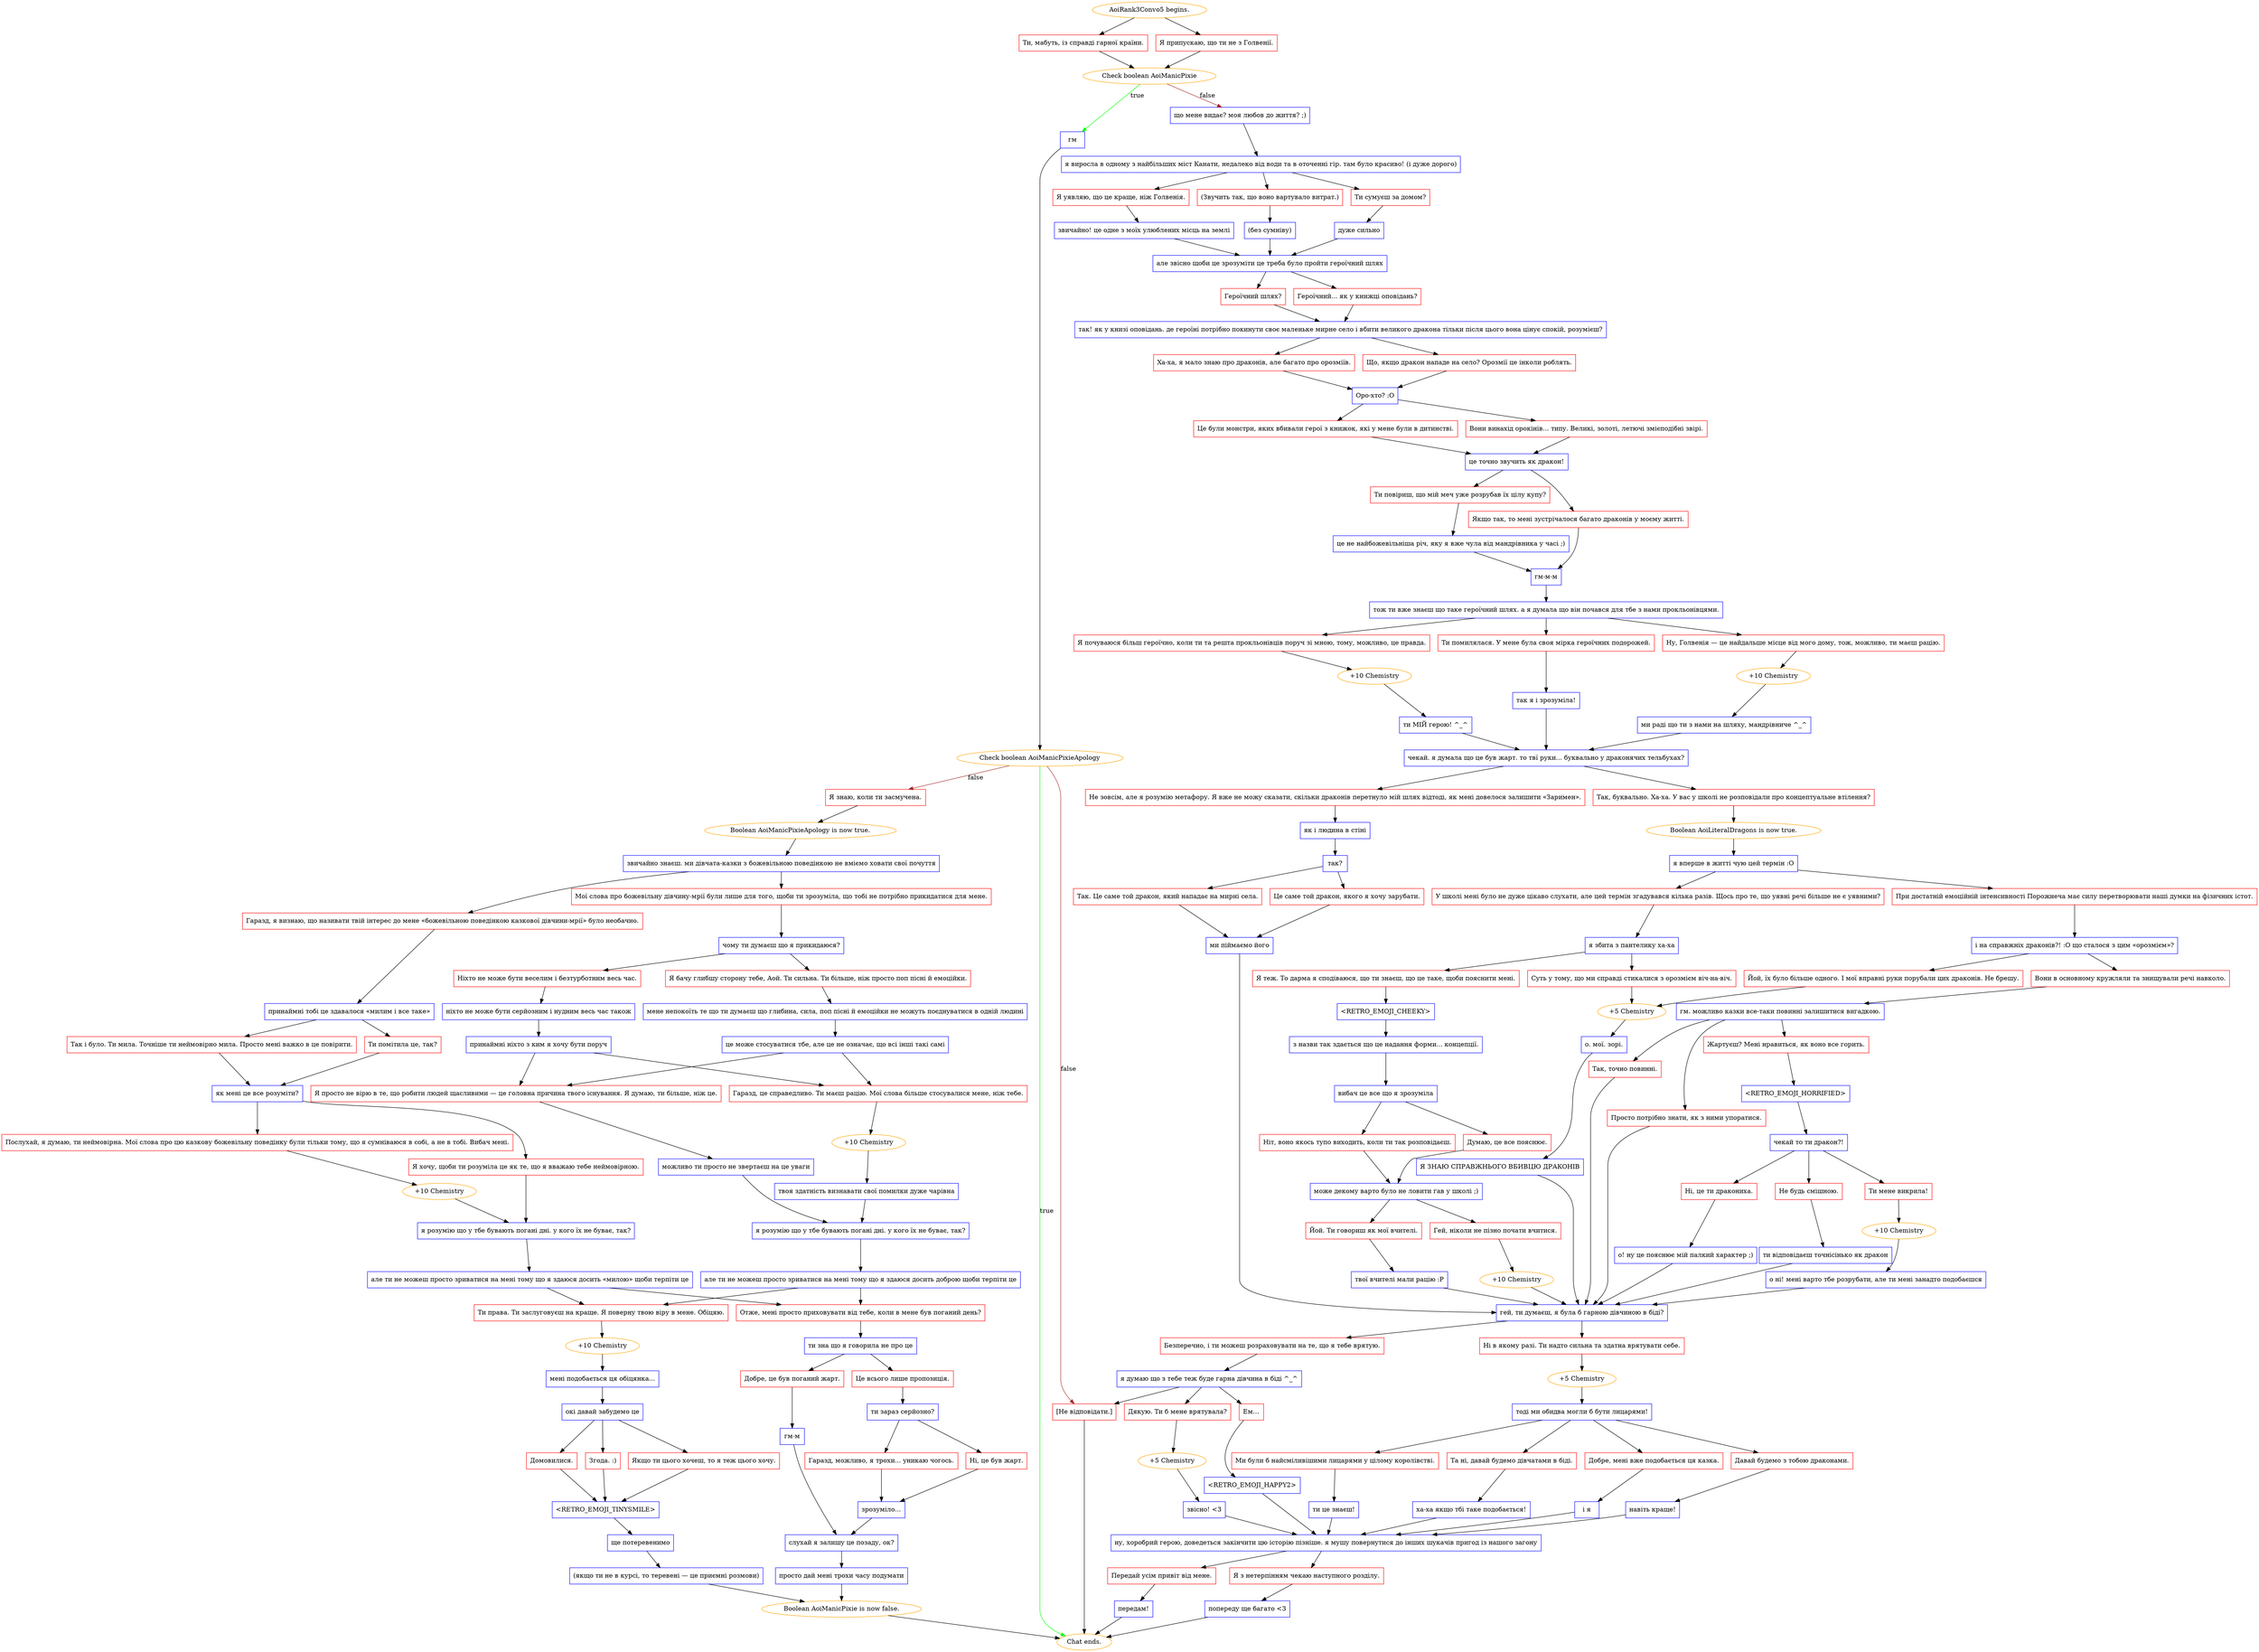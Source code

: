 digraph {
	"AoiRank3Convo5 begins." [color=orange];
		"AoiRank3Convo5 begins." -> j1349851466;
		"AoiRank3Convo5 begins." -> j3309534952;
	j1349851466 [label="Ти, мабуть, із справді гарної країни.",shape=box,color=red];
		j1349851466 -> j2671432348;
	j3309534952 [label="Я припускаю, що ти не з Голвенії.",shape=box,color=red];
		j3309534952 -> j2671432348;
	j2671432348 [label="Check boolean AoiManicPixie",color=orange];
		j2671432348 -> j4274761155 [label=true,color=green];
		j2671432348 -> j1365035634 [label=false,color=brown];
	j4274761155 [label="гм",shape=box,color=blue];
		j4274761155 -> j2415931465;
	j1365035634 [label="що мене видає? моя любов до життя? ;)",shape=box,color=blue];
		j1365035634 -> j2091212602;
	j2415931465 [label="Check boolean AoiManicPixieApology",color=orange];
		j2415931465 -> "Chat ends." [label=true,color=green];
		j2415931465 -> j1148112515 [label=false,color=brown];
		j2415931465 -> j3548116585 [label=false,color=brown];
	j2091212602 [label="я виросла в одному з найбільших міст Канати, недалеко від води та в оточенні гір. там було красиво! (і дуже дорого)",shape=box,color=blue];
		j2091212602 -> j3038264190;
		j2091212602 -> j1462453927;
		j2091212602 -> j2421108051;
	"Chat ends." [color=orange];
	j1148112515 [label="Я знаю, коли ти засмучена.",shape=box,color=red];
		j1148112515 -> j1688090611;
	j3548116585 [label="[Не відповідати.]",shape=box,color=red];
		j3548116585 -> "Chat ends.";
	j3038264190 [label="Ти сумуєш за домом?",shape=box,color=red];
		j3038264190 -> j283709390;
	j1462453927 [label="Я уявляю, що це краще, ніж Голвенія.",shape=box,color=red];
		j1462453927 -> j1427029719;
	j2421108051 [label="(Звучить так, що воно вартувало витрат.)",shape=box,color=red];
		j2421108051 -> j3574452655;
	j1688090611 [label="Boolean AoiManicPixieApology is now true.",color=orange];
		j1688090611 -> j4270247426;
	j283709390 [label="дуже сильно",shape=box,color=blue];
		j283709390 -> j4164080070;
	j1427029719 [label="звичайно! це одне з моїх улюблених місць на землі",shape=box,color=blue];
		j1427029719 -> j4164080070;
	j3574452655 [label="(без сумніву)",shape=box,color=blue];
		j3574452655 -> j4164080070;
	j4270247426 [label="звичайно знаєш. ми дівчата-казки з божевільною поведінкою не вміємо ховати свої почуття",shape=box,color=blue];
		j4270247426 -> j2090504514;
		j4270247426 -> j2117599862;
	j4164080070 [label="але звісно щоби це зрозуміти це треба було пройти героїчний шлях",shape=box,color=blue];
		j4164080070 -> j3847763957;
		j4164080070 -> j2918259638;
	j2090504514 [label="Гаразд, я визнаю, що називати твій інтерес до мене «божевільною поведінкою казкової дівчини-мрії» було необачно.",shape=box,color=red];
		j2090504514 -> j2498165389;
	j2117599862 [label="Мої слова про божевільну дівчину-мрії були лише для того, щоби ти зрозуміла, що тобі не потрібно прикидатися для мене.",shape=box,color=red];
		j2117599862 -> j2082779168;
	j3847763957 [label="Героїчний шлях?",shape=box,color=red];
		j3847763957 -> j4068615178;
	j2918259638 [label="Героїчний... як у книжці оповідань?",shape=box,color=red];
		j2918259638 -> j4068615178;
	j2498165389 [label="принаймні тобі це здавалося «милим і все таке»",shape=box,color=blue];
		j2498165389 -> j2596400326;
		j2498165389 -> j3050633248;
	j2082779168 [label="чому ти думаєш що я прикидаюся?",shape=box,color=blue];
		j2082779168 -> j2228363142;
		j2082779168 -> j2957263696;
	j4068615178 [label="так! як у книзі оповідань. де героїні потрібно покинути своє маленьке мирне село і вбити великого дракона тільки після цього вона цінує спокій, розумієш?",shape=box,color=blue];
		j4068615178 -> j602604;
		j4068615178 -> j574093230;
	j2596400326 [label="Так і було. Ти мила. Точніше ти неймовірно мила. Просто мені важко в це повірити.",shape=box,color=red];
		j2596400326 -> j3066262754;
	j3050633248 [label="Ти помітила це, так?",shape=box,color=red];
		j3050633248 -> j3066262754;
	j2228363142 [label="Ніхто не може бути веселим і безтурботним весь час.",shape=box,color=red];
		j2228363142 -> j1233747973;
	j2957263696 [label="Я бачу глибшу сторону тебе, Аой. Ти сильна. Ти більше, ніж просто поп пісні й емоційки.",shape=box,color=red];
		j2957263696 -> j897739158;
	j602604 [label="Ха-ха, я мало знаю про драконів, але багато про орозміїв.",shape=box,color=red];
		j602604 -> j4006675555;
	j574093230 [label="Що, якщо дракон нападе на село? Орозмії це інколи роблять.",shape=box,color=red];
		j574093230 -> j4006675555;
	j3066262754 [label="як мені це все розуміти?",shape=box,color=blue];
		j3066262754 -> j2856854996;
		j3066262754 -> j2021503463;
	j1233747973 [label="ніхто не може бути серйозним і нудним весь час також",shape=box,color=blue];
		j1233747973 -> j3450747586;
	j897739158 [label="мене непокоїть те що ти думаєш що глибина, сила, поп пісні й емоційки не можуть поєднуватися в одній людині",shape=box,color=blue];
		j897739158 -> j2142655208;
	j4006675555 [label="Оро-хто? :О",shape=box,color=blue];
		j4006675555 -> j76531951;
		j4006675555 -> j869415732;
	j2856854996 [label="Послухай, я думаю, ти неймовірна. Мої слова про цю казкову божевільну поведінку були тільки тому, що я сумніваюся в собі, а не в тобі. Вибач мені.",shape=box,color=red];
		j2856854996 -> j2997918235;
	j2021503463 [label="Я хочу, щоби ти розуміла це як те, що я вважаю тебе неймовірною.",shape=box,color=red];
		j2021503463 -> j3211567224;
	j3450747586 [label="принаймні ніхто з ким я хочу бути поруч",shape=box,color=blue];
		j3450747586 -> j3276693273;
		j3450747586 -> j3936789537;
	j2142655208 [label="це може стосуватися тбе, але це не означає, що всі інші такі самі",shape=box,color=blue];
		j2142655208 -> j3936789537;
		j2142655208 -> j3276693273;
	j76531951 [label="Це були монстри, яких вбивали герої з книжок, які у мене були в дитинстві.",shape=box,color=red];
		j76531951 -> j2101684463;
	j869415732 [label="Вони винахід орокінів... типу. Великі, золоті, летючі змієподібні звірі.",shape=box,color=red];
		j869415732 -> j2101684463;
	j2997918235 [label="+10 Chemistry",color=orange];
		j2997918235 -> j3211567224;
	j3211567224 [label="я розумію що у тбе бувають погані дні. у кого їх не буває, так?",shape=box,color=blue];
		j3211567224 -> j3101976381;
	j3276693273 [label="Я просто не вірю в те, що робити людей щасливими — це головна причина твого існування. Я думаю, ти більше, ніж це.",shape=box,color=red];
		j3276693273 -> j1768675261;
	j3936789537 [label="Гаразд, це справедливо. Ти маєш рацію. Мої слова більше стосувалися мене, ніж тебе.",shape=box,color=red];
		j3936789537 -> j4114130734;
	j2101684463 [label="це точно звучить як дракон!",shape=box,color=blue];
		j2101684463 -> j2337544876;
		j2101684463 -> j217731624;
	j3101976381 [label="але ти не можеш просто зриватися на мені тому що я здаюся досить «милою» щоби терпіти це",shape=box,color=blue];
		j3101976381 -> j2635660335;
		j3101976381 -> j831109704;
	j1768675261 [label="можливо ти просто не звертаєш на це уваги",shape=box,color=blue];
		j1768675261 -> j2939879032;
	j4114130734 [label="+10 Chemistry",color=orange];
		j4114130734 -> j2259647491;
	j2337544876 [label="Ти повіриш, що мій меч уже розрубав їх цілу купу?",shape=box,color=red];
		j2337544876 -> j4176798625;
	j217731624 [label="Якщо так, то мені зустрічалося багато драконів у моєму житті.",shape=box,color=red];
		j217731624 -> j1950019663;
	j2635660335 [label="Ти права. Ти заслуговуєш на краще. Я поверну твою віру в мене. Обіцяю.",shape=box,color=red];
		j2635660335 -> j1665895196;
	j831109704 [label="Отже, мені просто приховувати від тебе, коли в мене був поганий день?",shape=box,color=red];
		j831109704 -> j2190308588;
	j2939879032 [label="я розумію що у тбе бувають погані дні. у кого їх не буває, так?",shape=box,color=blue];
		j2939879032 -> j1858685808;
	j2259647491 [label="твоя здатність визнавати свої помилки дуже чарівна",shape=box,color=blue];
		j2259647491 -> j2939879032;
	j4176798625 [label="це не найбожевільніша річ, яку я вже чула від мандрівника у часі ;)",shape=box,color=blue];
		j4176798625 -> j1950019663;
	j1950019663 [label="гм-м-м",shape=box,color=blue];
		j1950019663 -> j4043352345;
	j1665895196 [label="+10 Chemistry",color=orange];
		j1665895196 -> j2000065343;
	j2190308588 [label="ти зна що я говорила не про це",shape=box,color=blue];
		j2190308588 -> j242963077;
		j2190308588 -> j2912371468;
	j1858685808 [label="але ти не можеш просто зриватися на мені тому що я здаюся досить доброю щоби терпіти це",shape=box,color=blue];
		j1858685808 -> j2635660335;
		j1858685808 -> j831109704;
	j4043352345 [label="тож ти вже знаєш що таке героїчний шлях. а я думала що він почався для тбе з нами прокльонівцями.",shape=box,color=blue];
		j4043352345 -> j3160061570;
		j4043352345 -> j2643529399;
		j4043352345 -> j1089065986;
	j2000065343 [label="мені подобається ця обіцянка...",shape=box,color=blue];
		j2000065343 -> j2050078158;
	j242963077 [label="Це всього лише пропозиція.",shape=box,color=red];
		j242963077 -> j1623040952;
	j2912371468 [label="Добре, це був поганий жарт.",shape=box,color=red];
		j2912371468 -> j1298239144;
	j3160061570 [label="Ну, Голвенія — це найдальше місце від мого дому, тож, можливо, ти маєш рацію.",shape=box,color=red];
		j3160061570 -> j456687322;
	j2643529399 [label="Я почуваюся більш героїчно, коли ти та решта прокльонівців поруч зі мною, тому, можливо, це правда.",shape=box,color=red];
		j2643529399 -> j471142635;
	j1089065986 [label="Ти помилялася. У мене була своя мірка героїчних подорожей.",shape=box,color=red];
		j1089065986 -> j3129983647;
	j2050078158 [label="окі давай забудемо це",shape=box,color=blue];
		j2050078158 -> j2591981735;
		j2050078158 -> j4228620030;
		j2050078158 -> j2624241312;
	j1623040952 [label="ти зараз серйозно?",shape=box,color=blue];
		j1623040952 -> j584153369;
		j1623040952 -> j221211069;
	j1298239144 [label="гм-м",shape=box,color=blue];
		j1298239144 -> j623098494;
	j456687322 [label="+10 Chemistry",color=orange];
		j456687322 -> j1943205622;
	j471142635 [label="+10 Chemistry",color=orange];
		j471142635 -> j1256188036;
	j3129983647 [label="так я і зрозуміла!",shape=box,color=blue];
		j3129983647 -> j952572884;
	j2591981735 [label="Домовилися.",shape=box,color=red];
		j2591981735 -> j982243399;
	j4228620030 [label="Згода. :)",shape=box,color=red];
		j4228620030 -> j982243399;
	j2624241312 [label="Якщо ти цього хочеш, то я теж цього хочу.",shape=box,color=red];
		j2624241312 -> j982243399;
	j584153369 [label="Гаразд, можливо, я трохи... уникаю чогось.",shape=box,color=red];
		j584153369 -> j2503971854;
	j221211069 [label="Ні, це був жарт.",shape=box,color=red];
		j221211069 -> j2503971854;
	j623098494 [label="слухай я залишу це позаду, ок?",shape=box,color=blue];
		j623098494 -> j1539771217;
	j1943205622 [label="ми раді що ти з нами на шляху, мандрівниче ^_^",shape=box,color=blue];
		j1943205622 -> j952572884;
	j1256188036 [label="ти МІЙ герою! ^_^",shape=box,color=blue];
		j1256188036 -> j952572884;
	j952572884 [label="чекай. я думала що це був жарт. то твї руки... буквально у драконячих тельбухах?",shape=box,color=blue];
		j952572884 -> j3666778251;
		j952572884 -> j3820684602;
	j982243399 [label="<RETRO_EMOJI_TINYSMILE>",shape=box,color=blue];
		j982243399 -> j887771576;
	j2503971854 [label="зрозуміло...",shape=box,color=blue];
		j2503971854 -> j623098494;
	j1539771217 [label="просто дай мені трохи часу подумати",shape=box,color=blue];
		j1539771217 -> j2477397060;
	j3666778251 [label="Так, буквально. Ха-ха. У вас у школі не розповідали про концептуальне втілення?",shape=box,color=red];
		j3666778251 -> j2414505763;
	j3820684602 [label="Не зовсім, але я розумію метафору. Я вже не можу сказати, скільки драконів перетнуло мій шлях відтоді, як мені довелося залишити «Заримен».",shape=box,color=red];
		j3820684602 -> j2085372254;
	j887771576 [label="ще потеревенимо",shape=box,color=blue];
		j887771576 -> j1672569363;
	j2477397060 [label="Boolean AoiManicPixie is now false.",color=orange];
		j2477397060 -> "Chat ends.";
	j2414505763 [label="Boolean AoiLiteralDragons is now true.",color=orange];
		j2414505763 -> j366779643;
	j2085372254 [label="як і людина в стіні",shape=box,color=blue];
		j2085372254 -> j451653598;
	j1672569363 [label="(якщо ти не в курсі, то теревені — це приємні розмови)",shape=box,color=blue];
		j1672569363 -> j2477397060;
	j366779643 [label="я вперше в житті чую цей термін :O",shape=box,color=blue];
		j366779643 -> j2322382256;
		j366779643 -> j755416155;
	j451653598 [label="так?",shape=box,color=blue];
		j451653598 -> j4266265570;
		j451653598 -> j1603541075;
	j2322382256 [label="У школі мені було не дуже цікаво слухати, але цей термін згадувався кілька разів. Щось про те, що уявні речі більше не є уявними?",shape=box,color=red];
		j2322382256 -> j2937367303;
	j755416155 [label="При достатній емоційній інтенсивності Порожнеча має силу перетворювати наші думки на фізичних істот.",shape=box,color=red];
		j755416155 -> j3850653934;
	j4266265570 [label="Так. Це саме той дракон, який нападає на мирні села.",shape=box,color=red];
		j4266265570 -> j3428422680;
	j1603541075 [label="Це саме той дракон, якого я хочу зарубати.",shape=box,color=red];
		j1603541075 -> j3428422680;
	j2937367303 [label="я збита з пантелику ха-ха",shape=box,color=blue];
		j2937367303 -> j4186896051;
		j2937367303 -> j1594867241;
	j3850653934 [label="і на справжніх драконів?! :O що сталося з цим «орозмієм»?",shape=box,color=blue];
		j3850653934 -> j4155572032;
		j3850653934 -> j1711399103;
	j3428422680 [label="ми піймаємо його",shape=box,color=blue];
		j3428422680 -> j3441424949;
	j4186896051 [label="Я теж. То дарма я сподіваюся, що ти знаєш, що це таке, щоби пояснити мені.",shape=box,color=red];
		j4186896051 -> j505382629;
	j1594867241 [label="Суть у тому, що ми справді стикалися з орозмієм віч-на-віч.",shape=box,color=red];
		j1594867241 -> j1189112223;
	j4155572032 [label="Йой, їх було більше одного. І мої вправні руки порубали цих драконів. Не брешу.",shape=box,color=red];
		j4155572032 -> j1189112223;
	j1711399103 [label="Вони в основному кружляли та знищували речі навколо.",shape=box,color=red];
		j1711399103 -> j4233763715;
	j3441424949 [label="гей, ти думаєш, я була б гарною дівчиною в біді?",shape=box,color=blue];
		j3441424949 -> j2072355730;
		j3441424949 -> j3292241315;
	j505382629 [label="<RETRO_EMOJI_CHEEKY>",shape=box,color=blue];
		j505382629 -> j2373806741;
	j1189112223 [label="+5 Chemistry",color=orange];
		j1189112223 -> j494979812;
	j4233763715 [label="гм. можливо казки все-таки повинні залишитися вигадкою.",shape=box,color=blue];
		j4233763715 -> j389246781;
		j4233763715 -> j1442648217;
		j4233763715 -> j2009420355;
	j2072355730 [label="Безперечно, і ти можеш розраховувати на те, що я тебе врятую.",shape=box,color=red];
		j2072355730 -> j1940348899;
	j3292241315 [label="Ні в якому разі. Ти надто сильна та здатна врятувати себе.",shape=box,color=red];
		j3292241315 -> j994531889;
	j2373806741 [label="з назви так здається що це надання форми... концепції.",shape=box,color=blue];
		j2373806741 -> j1362151117;
	j494979812 [label="о. мої. зорі.",shape=box,color=blue];
		j494979812 -> j3383474025;
	j389246781 [label="Так, точно повинні.",shape=box,color=red];
		j389246781 -> j3441424949;
	j1442648217 [label="Просто потрібно знати, як з ними упоратися.",shape=box,color=red];
		j1442648217 -> j3441424949;
	j2009420355 [label="Жартуєш? Мені нравиться, як воно все горить.",shape=box,color=red];
		j2009420355 -> j329522858;
	j1940348899 [label="я думаю що з тебе теж буде гарна дівчина в біді ^_^",shape=box,color=blue];
		j1940348899 -> j2394517300;
		j1940348899 -> j625549947;
		j1940348899 -> j3548116585;
	j994531889 [label="+5 Chemistry",color=orange];
		j994531889 -> j3432388295;
	j1362151117 [label="вибач це все що я зрозуміла",shape=box,color=blue];
		j1362151117 -> j2650053354;
		j1362151117 -> j1872822032;
	j3383474025 [label="Я ЗНАЮ СПРАВЖНЬОГО ВБИВЦЮ ДРАКОНІВ",shape=box,color=blue];
		j3383474025 -> j3441424949;
	j329522858 [label="<RETRO_EMOJI_HORRIFIED>",shape=box,color=blue];
		j329522858 -> j3640491106;
	j2394517300 [label="Дякую. Ти б мене врятувала?",shape=box,color=red];
		j2394517300 -> j2231220921;
	j625549947 [label="Ем…",shape=box,color=red];
		j625549947 -> j4111508384;
	j3432388295 [label="тоді ми обидва могли б бути лицарями!",shape=box,color=blue];
		j3432388295 -> j4046518205;
		j3432388295 -> j3738879332;
		j3432388295 -> j4056279646;
		j3432388295 -> j3404893668;
	j2650053354 [label="Думаю, це все пояснює.",shape=box,color=red];
		j2650053354 -> j1668104078;
	j1872822032 [label="Ніт, воно якось тупо виходить, коли ти так розповідаєш.",shape=box,color=red];
		j1872822032 -> j1668104078;
	j3640491106 [label="чекай то ти дракон?!",shape=box,color=blue];
		j3640491106 -> j3125554912;
		j3640491106 -> j3638765634;
		j3640491106 -> j731223535;
	j2231220921 [label="+5 Chemistry",color=orange];
		j2231220921 -> j1057089455;
	j4111508384 [label="<RETRO_EMOJI_HAPPY2>",shape=box,color=blue];
		j4111508384 -> j3861582876;
	j4046518205 [label="Добре, мені вже подобається ця казка.",shape=box,color=red];
		j4046518205 -> j2445608007;
	j3738879332 [label="Давай будемо з тобою драконами.",shape=box,color=red];
		j3738879332 -> j585880240;
	j4056279646 [label="Ми були б найсміливішими лицарями у цілому королівстві.",shape=box,color=red];
		j4056279646 -> j3216400986;
	j3404893668 [label="Та ні, давай будемо дівчатами в біді.",shape=box,color=red];
		j3404893668 -> j1866086363;
	j1668104078 [label="може декому варто було не ловити ґав у школі ;)",shape=box,color=blue];
		j1668104078 -> j2697588357;
		j1668104078 -> j2476918624;
	j3125554912 [label="Ти мене викрила!",shape=box,color=red];
		j3125554912 -> j4229598437;
	j3638765634 [label="Ні, це ти дракониха.",shape=box,color=red];
		j3638765634 -> j2979031847;
	j731223535 [label="Не будь смішною.",shape=box,color=red];
		j731223535 -> j2619210141;
	j1057089455 [label="звісно! <3",shape=box,color=blue];
		j1057089455 -> j3861582876;
	j3861582876 [label="ну, хоробрий герою, доведеться закінчити цю історію пізніше. я мушу повернутися до інших шукачів пригод із нашого загону",shape=box,color=blue];
		j3861582876 -> j3269302982;
		j3861582876 -> j3919452944;
	j2445608007 [label="і я",shape=box,color=blue];
		j2445608007 -> j3861582876;
	j585880240 [label="навіть краще!",shape=box,color=blue];
		j585880240 -> j3861582876;
	j3216400986 [label="ти це знаєш!",shape=box,color=blue];
		j3216400986 -> j3861582876;
	j1866086363 [label="ха-ха якщо тбі таке подобається!",shape=box,color=blue];
		j1866086363 -> j3861582876;
	j2697588357 [label="Гей, ніколи не пізно почати вчитися.",shape=box,color=red];
		j2697588357 -> j3739107867;
	j2476918624 [label="Йой. Ти говориш як мої вчителі.",shape=box,color=red];
		j2476918624 -> j2271474964;
	j4229598437 [label="+10 Chemistry",color=orange];
		j4229598437 -> j1015869192;
	j2979031847 [label="о! ну це пояснює мій палкий характер ;)",shape=box,color=blue];
		j2979031847 -> j3441424949;
	j2619210141 [label="ти відповідаєш точнісінько як дракон",shape=box,color=blue];
		j2619210141 -> j3441424949;
	j3269302982 [label="Передай усім привіт від мене.",shape=box,color=red];
		j3269302982 -> j1109189298;
	j3919452944 [label="Я з нетерпінням чекаю наступного розділу.",shape=box,color=red];
		j3919452944 -> j760656614;
	j3739107867 [label="+10 Chemistry",color=orange];
		j3739107867 -> j3441424949;
	j2271474964 [label="твої вчителі мали рацію :P",shape=box,color=blue];
		j2271474964 -> j3441424949;
	j1015869192 [label="о ні! мені варто тбе розрубати, але ти мені занадто подобаєшся",shape=box,color=blue];
		j1015869192 -> j3441424949;
	j1109189298 [label="передам!",shape=box,color=blue];
		j1109189298 -> "Chat ends.";
	j760656614 [label="попереду ще багато <3",shape=box,color=blue];
		j760656614 -> "Chat ends.";
}